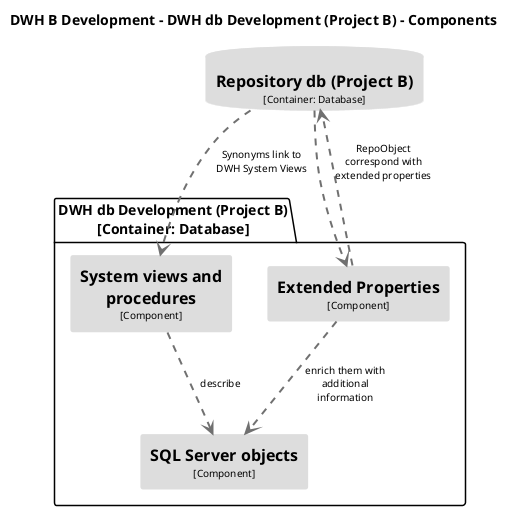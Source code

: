 @startuml(id=DWHBDevelopment-DWHdbDevelopmentProjectB-Component)
title DWH B Development - DWH db Development (Project B) - Components

skinparam {
  shadowing false
  arrowFontSize 10
  defaultTextAlignment center
  wrapWidth 200
  maxMessageSize 100
}
hide stereotype
top to bottom direction
skinparam database<<5>> {
  BackgroundColor #dddddd
  FontColor #000000
  BorderColor #dddddd
}
skinparam rectangle<<19>> {
  BackgroundColor #dddddd
  FontColor #000000
  BorderColor #dddddd
}
skinparam rectangle<<20>> {
  BackgroundColor #dddddd
  FontColor #000000
  BorderColor #dddddd
}
skinparam rectangle<<21>> {
  BackgroundColor #dddddd
  FontColor #000000
  BorderColor #dddddd
}
database "==Repository db (Project B)\n<size:10>[Container: Database]</size>" <<5>> as 5
package "DWH db Development (Project B)\n[Container: Database]" {
  rectangle "==Extended Properties\n<size:10>[Component]</size>" <<20>> as 20
  rectangle "==SQL Server objects\n<size:10>[Component]</size>" <<21>> as 21
  rectangle "==System views and procedures\n<size:10>[Component]</size>" <<19>> as 19
}
20 .[#707070,thickness=2].> 5 : "RepoObject correspond with extended properties"
20 .[#707070,thickness=2].> 21 : "enrich them with additional information"
5 .[#707070,thickness=2].> 20 : ""
5 .[#707070,thickness=2].> 19 : "Synonyms link to DWH System Views"
19 .[#707070,thickness=2].> 21 : "describe"
@enduml